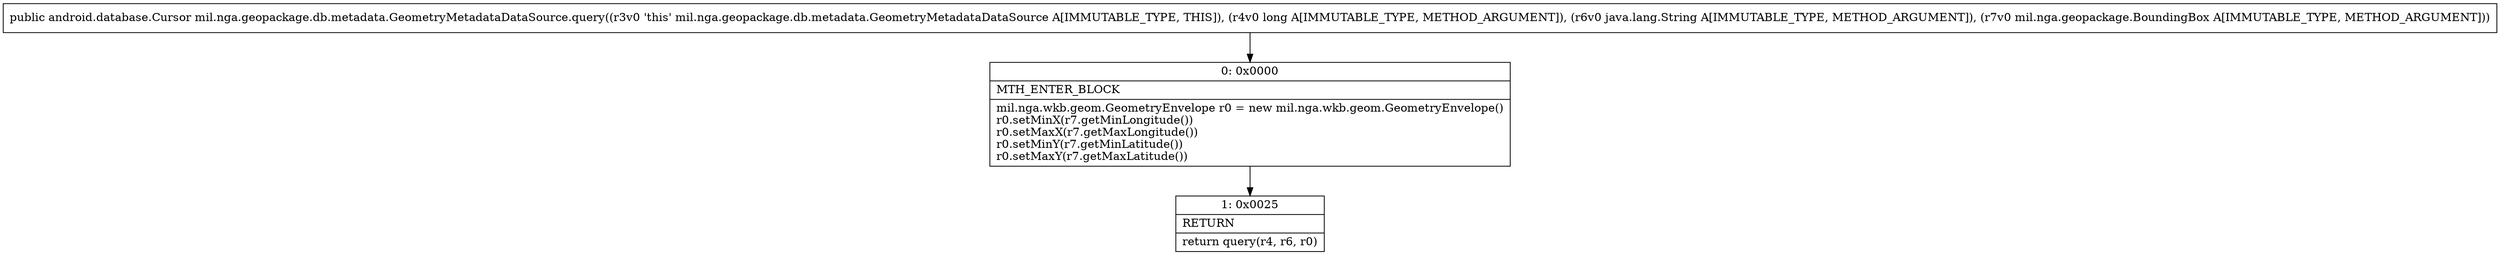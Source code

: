 digraph "CFG formil.nga.geopackage.db.metadata.GeometryMetadataDataSource.query(JLjava\/lang\/String;Lmil\/nga\/geopackage\/BoundingBox;)Landroid\/database\/Cursor;" {
Node_0 [shape=record,label="{0\:\ 0x0000|MTH_ENTER_BLOCK\l|mil.nga.wkb.geom.GeometryEnvelope r0 = new mil.nga.wkb.geom.GeometryEnvelope()\lr0.setMinX(r7.getMinLongitude())\lr0.setMaxX(r7.getMaxLongitude())\lr0.setMinY(r7.getMinLatitude())\lr0.setMaxY(r7.getMaxLatitude())\l}"];
Node_1 [shape=record,label="{1\:\ 0x0025|RETURN\l|return query(r4, r6, r0)\l}"];
MethodNode[shape=record,label="{public android.database.Cursor mil.nga.geopackage.db.metadata.GeometryMetadataDataSource.query((r3v0 'this' mil.nga.geopackage.db.metadata.GeometryMetadataDataSource A[IMMUTABLE_TYPE, THIS]), (r4v0 long A[IMMUTABLE_TYPE, METHOD_ARGUMENT]), (r6v0 java.lang.String A[IMMUTABLE_TYPE, METHOD_ARGUMENT]), (r7v0 mil.nga.geopackage.BoundingBox A[IMMUTABLE_TYPE, METHOD_ARGUMENT])) }"];
MethodNode -> Node_0;
Node_0 -> Node_1;
}

